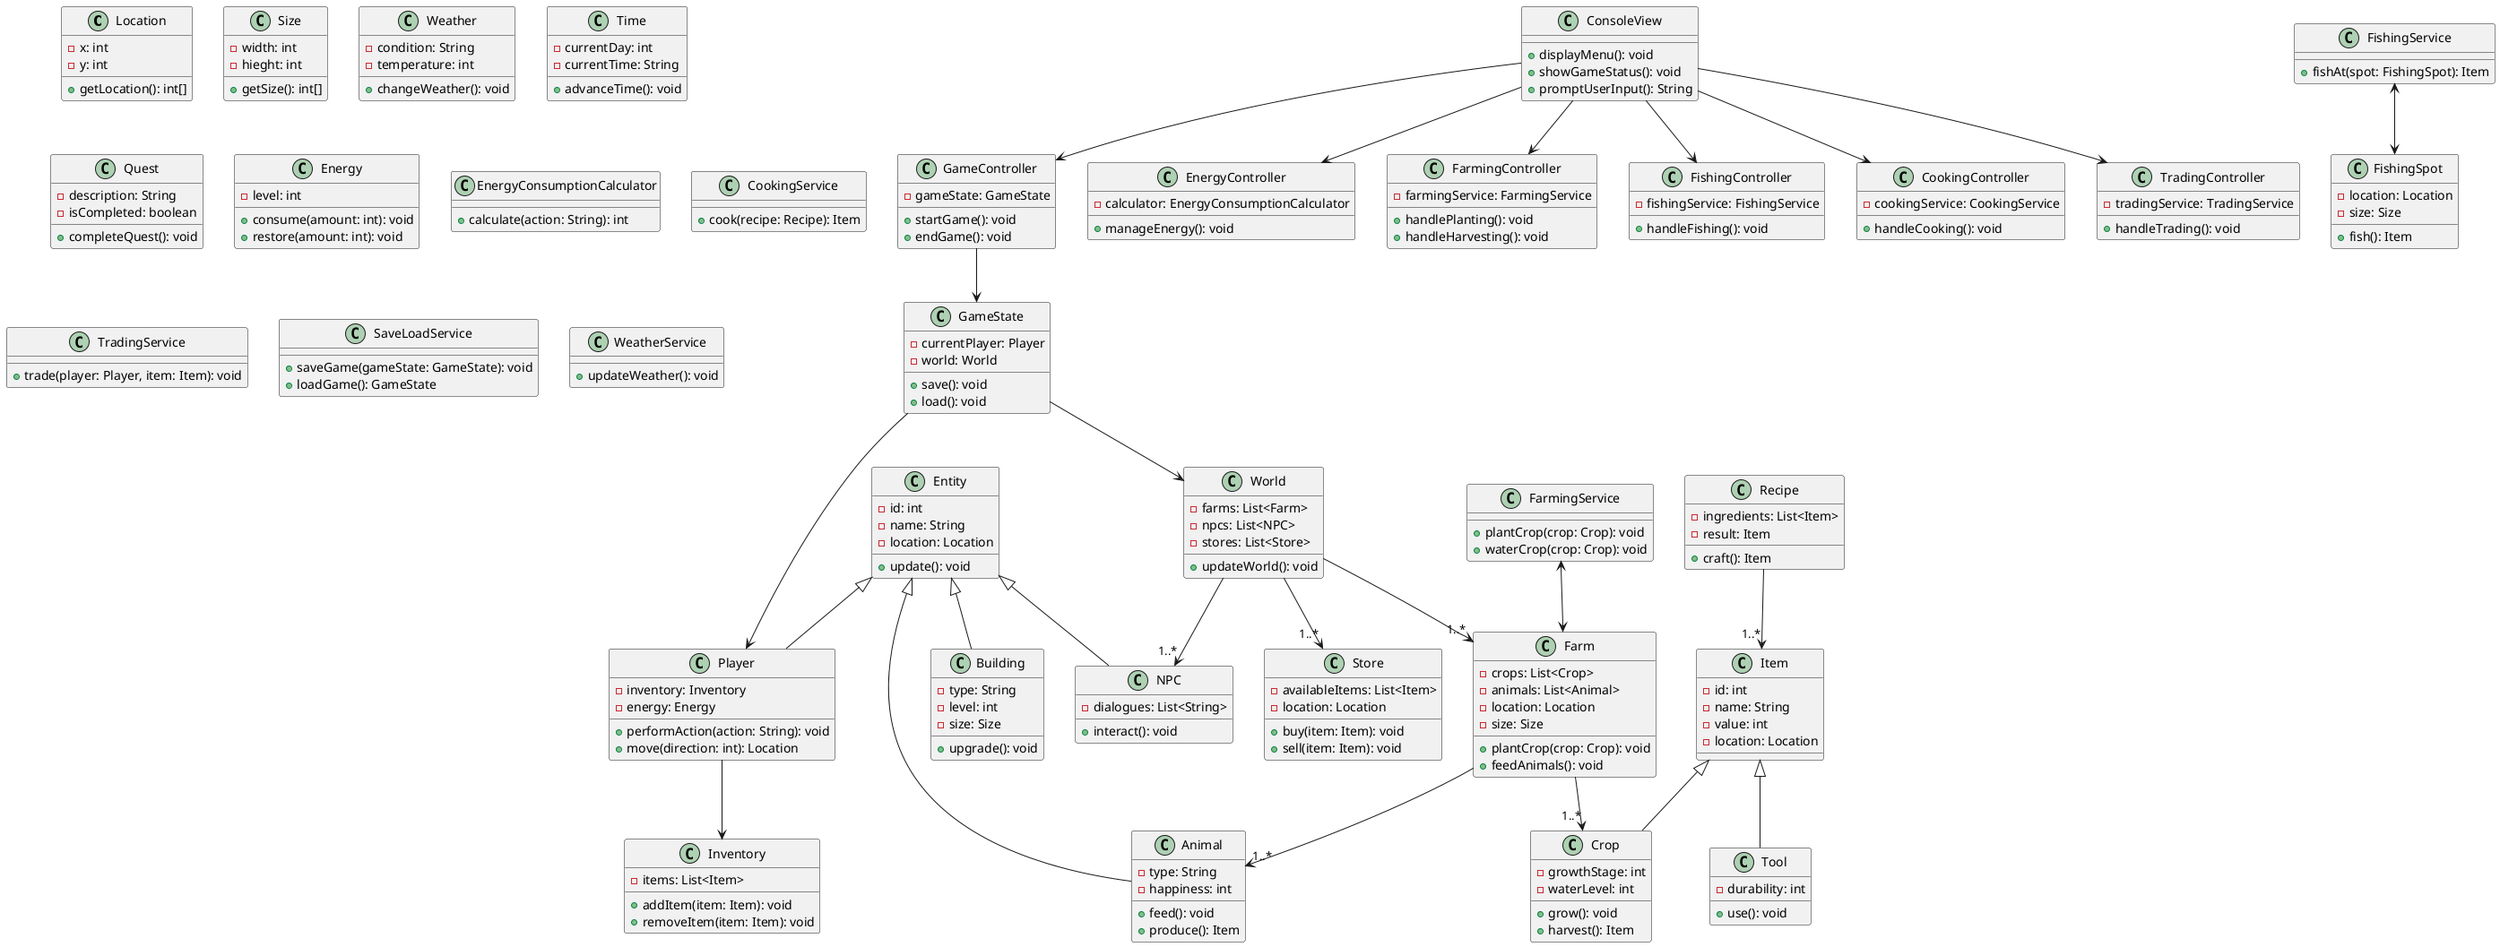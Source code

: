 @startuml

' Location class
class Location {
  - x: int
  - y: int
  + getLocation(): int[]
}

' Size class
class Size {
  - width: int
  - hieght: int
  + getSize(): int[]
}

' Entity class
class Entity {
  - id: int
  - name: String
  - location: Location
  + update(): void
}

' Inheritance Hierarchy
Entity <|-- Player
Entity <|-- NPC
Entity <|-- Animal
Entity <|-- Building

' Player class
class Player {
  - inventory: Inventory
  - energy: Energy
  + performAction(action: String): void
  + move(direction: int): Location
}

' NPC class
class NPC {
  - dialogues: List<String>
  + interact(): void
}

' Animal class
class Animal {
  - type: String
  - happiness: int
  + feed(): void
  + produce(): Item
}

' Item class
class Item {
  - id: int
  - name: String
  - value: int
  - location: Location
}

' Tool and Crop inherit from Item
Item <|-- Tool
Item <|-- Crop

' Tool class
class Tool {
  - durability: int
  + use(): void
}

' Crop class
class Crop {
  - growthStage: int
  - waterLevel: int
  + grow(): void
  + harvest(): Item
}

' Building class
class Building {
  - type: String
  - level: int
  - size: Size
  + upgrade(): void
}

' Weather class
class Weather {
  - condition: String
  - temperature: int
  + changeWeather(): void
}

' Time class
class Time {
  - currentDay: int
  - currentTime: String
  + advanceTime(): void
}

' Quest class
class Quest {
  - description: String
  - isCompleted: boolean
  + completeQuest(): void
}

' Inventory class
class Inventory {
  - items: List<Item>
  + addItem(item: Item): void
  + removeItem(item: Item): void
}

' Farm class
class Farm {
  - crops: List<Crop>
  - animals: List<Animal>
  - location: Location
  - size: Size
  + plantCrop(crop: Crop): void
  + feedAnimals(): void
}

' FishingSpot class
class FishingSpot {
  - location: Location
  - size: Size
  + fish(): Item
}

' Recipe class
class Recipe {
  - ingredients: List<Item>
  - result: Item
  + craft(): Item
}

' Store class
class Store {
  - availableItems: List<Item>
  - location: Location
  + buy(item: Item): void
  + sell(item: Item): void
}

' Energy class
class Energy {
  - level: int
  + consume(amount: int): void
  + restore(amount: int): void
}

' World class
class World {
  - farms: List<Farm>
  - npcs: List<NPC>
  - stores: List<Store>
  + updateWorld(): void
}

' GameState class
class GameState {
  - currentPlayer: Player
  - world: World
  + save(): void
  + load(): void
}

' EnergyConsumptionCalculator class
class EnergyConsumptionCalculator {
  + calculate(action: String): int
}

' FarmingService class
class FarmingService {
  + plantCrop(crop: Crop): void
  + waterCrop(crop: Crop): void
}

' FishingService class
class FishingService {
  + fishAt(spot: FishingSpot): Item
}

' CookingService class
class CookingService {
  + cook(recipe: Recipe): Item
}

' TradingService class
class TradingService {
  + trade(player: Player, item: Item): void
}

' SaveLoadService class
class SaveLoadService {
  + saveGame(gameState: GameState): void
  + loadGame(): GameState
}

' WeatherService class
class WeatherService {
  + updateWeather(): void
}

' GameController class
class GameController {
  - gameState: GameState
  + startGame(): void
  + endGame(): void
}

' EnergyController class
class EnergyController {
  - calculator: EnergyConsumptionCalculator
  + manageEnergy(): void
}

' FarmingController class
class FarmingController {
  - farmingService: FarmingService
  + handlePlanting(): void
  + handleHarvesting(): void
}

' FishingController class
class FishingController {
  - fishingService: FishingService
  + handleFishing(): void
}

' CookingController class
class CookingController {
  - cookingService: CookingService
  + handleCooking(): void
}

' TradingController class
class TradingController {
  - tradingService: TradingService
  + handleTrading(): void
}

' ConsoleView class
class ConsoleView {
  + displayMenu(): void
  + showGameStatus(): void
  + promptUserInput(): String
}

' Associations (Composition / Aggregation / Associations)
Player --> Inventory
Farm --> "1..*" Crop
Farm --> "1..*" Animal
GameState --> World
GameState --> Player
World --> "1..*" Farm
World --> "1..*" NPC
World --> "1..*" Store
Recipe --> "1..*" Item
FarmingService <--> Farm
FishingService <--> FishingSpot
GameController --> GameState
ConsoleView --> GameController
ConsoleView --> EnergyController
ConsoleView --> FarmingController
ConsoleView --> FishingController
ConsoleView --> CookingController
ConsoleView --> TradingController

@enduml

